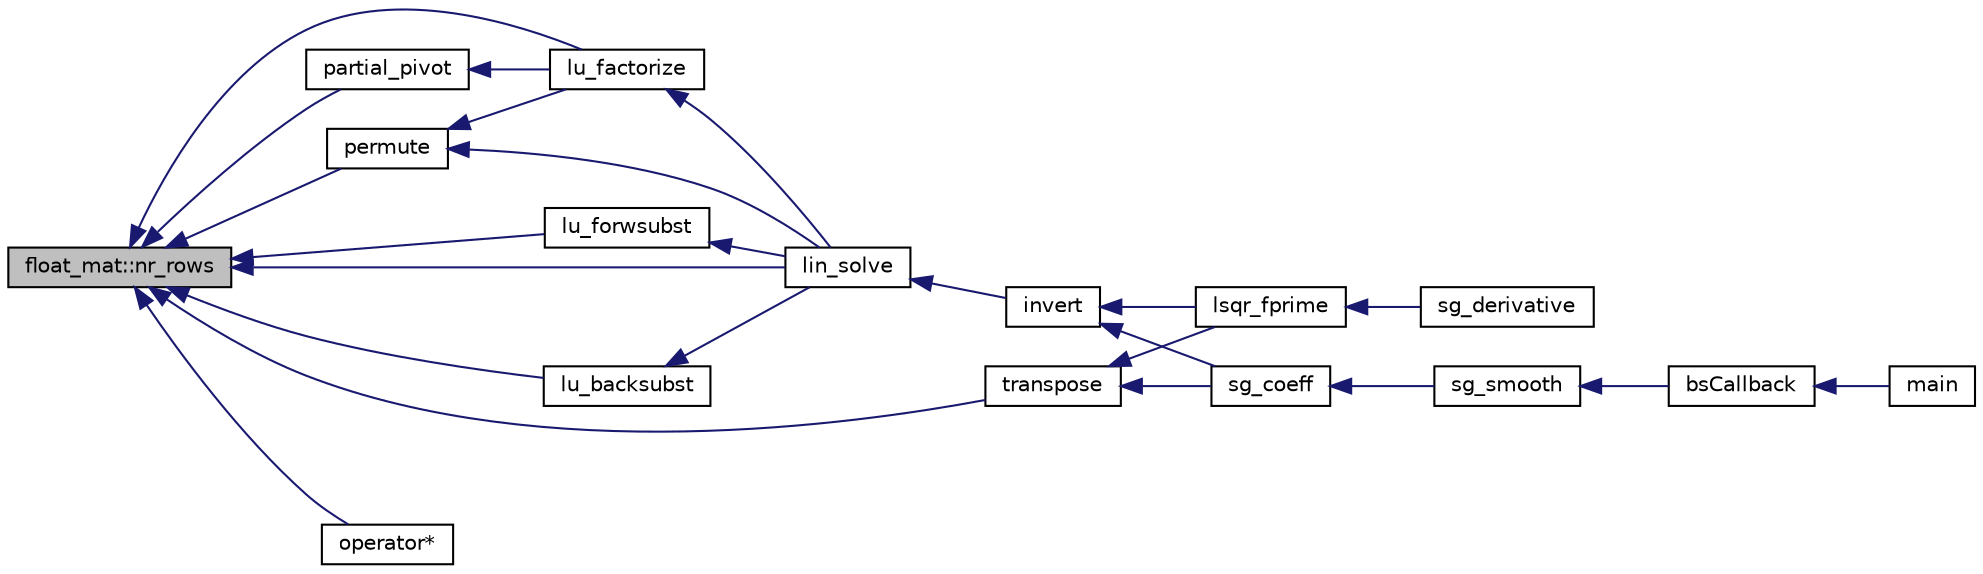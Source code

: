 digraph "float_mat::nr_rows"
{
 // INTERACTIVE_SVG=YES
  edge [fontname="Helvetica",fontsize="10",labelfontname="Helvetica",labelfontsize="10"];
  node [fontname="Helvetica",fontsize="10",shape=record];
  rankdir="LR";
  Node1 [label="float_mat::nr_rows",height=0.2,width=0.4,color="black", fillcolor="grey75", style="filled", fontcolor="black"];
  Node1 -> Node2 [dir="back",color="midnightblue",fontsize="10",style="solid",fontname="Helvetica"];
  Node2 [label="lin_solve",height=0.2,width=0.4,color="black", fillcolor="white", style="filled",URL="$d4/d0e/svg_8cpp.html#a3cc670899e3652e73974dc7d31f8b9c2",tooltip="Solve a system of linear equations. Solves the inhomogeneous matrix problem with lu-decomposition. Note that inversion may be accomplished by setting a to the identity_matrix. "];
  Node2 -> Node3 [dir="back",color="midnightblue",fontsize="10",style="solid",fontname="Helvetica"];
  Node3 [label="invert",height=0.2,width=0.4,color="black", fillcolor="white", style="filled",URL="$d4/d0e/svg_8cpp.html#a31664809e3673eaf6cfe1ce50f5fbe0b",tooltip="Returns the inverse of a matrix using LU-decomposition. "];
  Node3 -> Node4 [dir="back",color="midnightblue",fontsize="10",style="solid",fontname="Helvetica"];
  Node4 [label="lsqr_fprime",height=0.2,width=0.4,color="black", fillcolor="white", style="filled",URL="$d4/d0e/svg_8cpp.html#acf5952bc65afce877d8c38dacfa74bb3"];
  Node4 -> Node5 [dir="back",color="midnightblue",fontsize="10",style="solid",fontname="Helvetica"];
  Node5 [label="sg_derivative",height=0.2,width=0.4,color="black", fillcolor="white", style="filled",URL="$d4/d0e/svg_8cpp.html#ad079251b6263f5466f3d8aa26cdf504f",tooltip="savitzky golay smoothed numerical derivative. "];
  Node3 -> Node6 [dir="back",color="midnightblue",fontsize="10",style="solid",fontname="Helvetica"];
  Node6 [label="sg_coeff",height=0.2,width=0.4,color="black", fillcolor="white", style="filled",URL="$d4/d0e/svg_8cpp.html#afdbd4e6c539737e6182b160e4a702f5e",tooltip="calculate savitzky golay coefficients. "];
  Node6 -> Node7 [dir="back",color="midnightblue",fontsize="10",style="solid",fontname="Helvetica"];
  Node7 [label="sg_smooth",height=0.2,width=0.4,color="black", fillcolor="white", style="filled",URL="$d4/d0e/svg_8cpp.html#a95221783d4052c6e2e256e974f450af2",tooltip="savitzky golay smoothing. "];
  Node7 -> Node8 [dir="back",color="midnightblue",fontsize="10",style="solid",fontname="Helvetica"];
  Node8 [label="bsCallback",height=0.2,width=0.4,color="black", fillcolor="white", style="filled",URL="$d4/d0e/svg_8cpp.html#a6ae55d451b592f2241032b3dee413164"];
  Node8 -> Node9 [dir="back",color="midnightblue",fontsize="10",style="solid",fontname="Helvetica"];
  Node9 [label="main",height=0.2,width=0.4,color="black", fillcolor="white", style="filled",URL="$d4/d0e/svg_8cpp.html#a3c04138a5bfe5d72780bb7e82a18e627"];
  Node1 -> Node10 [dir="back",color="midnightblue",fontsize="10",style="solid",fontname="Helvetica"];
  Node10 [label="lu_backsubst",height=0.2,width=0.4,color="black", fillcolor="white", style="filled",URL="$d4/d0e/svg_8cpp.html#a03b59151903f25290b349a97e0617c33",tooltip="Perform backward substitution. "];
  Node10 -> Node2 [dir="back",color="midnightblue",fontsize="10",style="solid",fontname="Helvetica"];
  Node1 -> Node11 [dir="back",color="midnightblue",fontsize="10",style="solid",fontname="Helvetica"];
  Node11 [label="lu_factorize",height=0.2,width=0.4,color="black", fillcolor="white", style="filled",URL="$d4/d0e/svg_8cpp.html#aa2e1d1c98dd41236f58fbc4210987c65",tooltip="Performs LU factorization in place. "];
  Node11 -> Node2 [dir="back",color="midnightblue",fontsize="10",style="solid",fontname="Helvetica"];
  Node1 -> Node12 [dir="back",color="midnightblue",fontsize="10",style="solid",fontname="Helvetica"];
  Node12 [label="lu_forwsubst",height=0.2,width=0.4,color="black", fillcolor="white", style="filled",URL="$d4/d0e/svg_8cpp.html#a29a77572d1732cd5eff0cf558e248792",tooltip="Perform forward substitution. "];
  Node12 -> Node2 [dir="back",color="midnightblue",fontsize="10",style="solid",fontname="Helvetica"];
  Node1 -> Node13 [dir="back",color="midnightblue",fontsize="10",style="solid",fontname="Helvetica"];
  Node13 [label="operator*",height=0.2,width=0.4,color="black", fillcolor="white", style="filled",URL="$d4/d0e/svg_8cpp.html#ac6718d5ef17136bb0c3067deb0c72aea",tooltip="matrix multiplication. "];
  Node1 -> Node14 [dir="back",color="midnightblue",fontsize="10",style="solid",fontname="Helvetica"];
  Node14 [label="partial_pivot",height=0.2,width=0.4,color="black", fillcolor="white", style="filled",URL="$d4/d0e/svg_8cpp.html#a1642ca3672bacd7664b198907c915b4c",tooltip="Implicit partial pivoting. "];
  Node14 -> Node11 [dir="back",color="midnightblue",fontsize="10",style="solid",fontname="Helvetica"];
  Node1 -> Node15 [dir="back",color="midnightblue",fontsize="10",style="solid",fontname="Helvetica"];
  Node15 [label="permute",height=0.2,width=0.4,color="black", fillcolor="white", style="filled",URL="$d4/d0e/svg_8cpp.html#aa513a3e332da5f225751a7f4499f2e6f",tooltip="permute() orders the rows of A to match the integers in the index array. "];
  Node15 -> Node2 [dir="back",color="midnightblue",fontsize="10",style="solid",fontname="Helvetica"];
  Node15 -> Node11 [dir="back",color="midnightblue",fontsize="10",style="solid",fontname="Helvetica"];
  Node1 -> Node16 [dir="back",color="midnightblue",fontsize="10",style="solid",fontname="Helvetica"];
  Node16 [label="transpose",height=0.2,width=0.4,color="black", fillcolor="white", style="filled",URL="$d4/d0e/svg_8cpp.html#a2642b8884ccad0743b2aef9616cf6853",tooltip="returns the transposed matrix. "];
  Node16 -> Node4 [dir="back",color="midnightblue",fontsize="10",style="solid",fontname="Helvetica"];
  Node16 -> Node6 [dir="back",color="midnightblue",fontsize="10",style="solid",fontname="Helvetica"];
}
